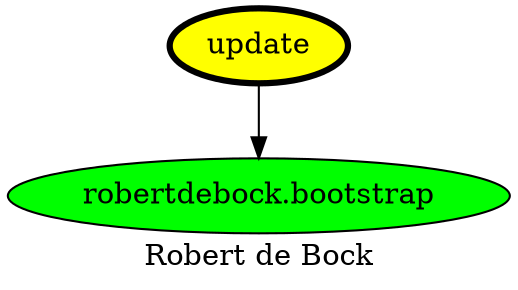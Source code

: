 digraph PhiloDilemma {
  label = "Robert de Bock" ;
  overlap=false
  {
    "update" [fillcolor=yellow style=filled penwidth=3]
    "robertdebock.bootstrap" [fillcolor=green style=filled]
  }
  "update" -> "robertdebock.bootstrap"
}

